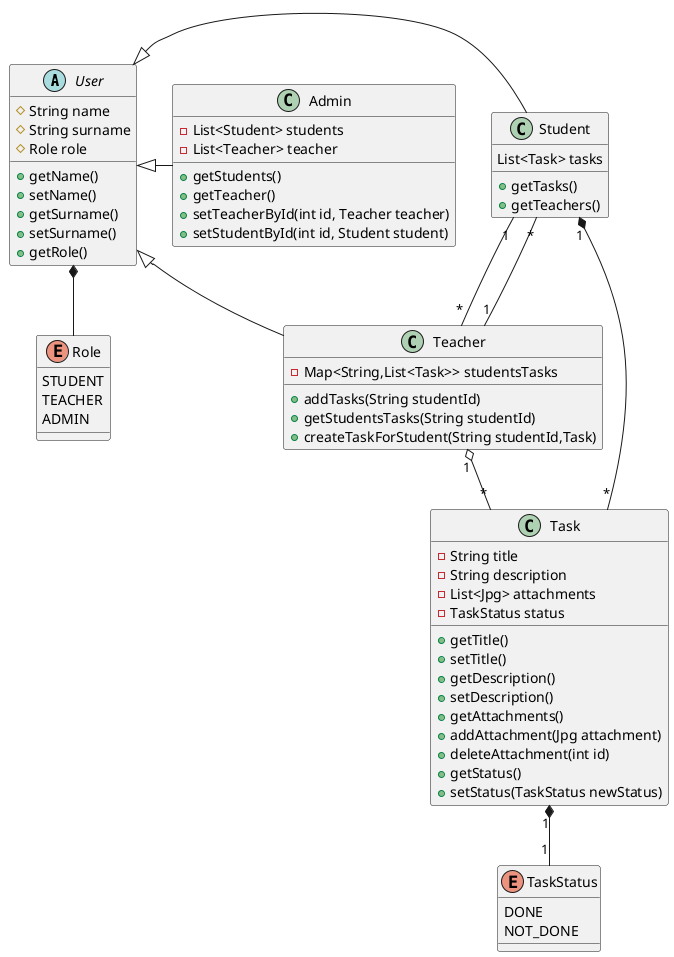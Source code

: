 @startuml
'https://plantuml.com/class-diagram

'abstract class AbstractList
'abstract AbstractCollection
'interface List
'interface Collection
'
'List <|-- AbstractList
'Collection <|-- AbstractCollection
'
'Collection <|- List
'AbstractCollection <|- AbstractList
'AbstractList <|-- ArrayList
'
'class ArrayList {
'Object[] elementData
'size()
'}
'
'enum TimeUnit {
'DAYS
'HOURS
'MINUTES
'}



abstract class User{
#String name
#String surname
#Role role
+getName()
+setName()
+getSurname()
+setSurname()
+getRole()

}

class Admin{
-List<Student> students
-List<Teacher> teacher
+getStudents()
+getTeacher()
+setTeacherById(int id, Teacher teacher)
+setStudentById(int id, Student student)
}

class Student{
List<Task> tasks
+getTasks()
+getTeachers()
}

class Teacher{
-Map<String,List<Task>> studentsTasks
+addTasks(String studentId)
+getStudentsTasks(String studentId)
+createTaskForStudent(String studentId,Task)
}
class Task{
-String title
-String description
-List<Jpg> attachments
-TaskStatus status
+getTitle()
+setTitle()
+getDescription()
+setDescription()
+getAttachments()
+addAttachment(Jpg attachment)
+deleteAttachment(int id)
+getStatus()
+setStatus(TaskStatus newStatus)
}

enum Role {
STUDENT
TEACHER
ADMIN
}

enum TaskStatus {
DONE
NOT_DONE
}

User <|- Student
User *-- Role
User <|- Teacher
User <|- Admin

Student "1" -- "*" Teacher
Student "*" -- "1" Teacher
Student "1" *-- "*" Task
Teacher "1" o-- "*" Task
Task "1" *-- "1" TaskStatus





@enduml

